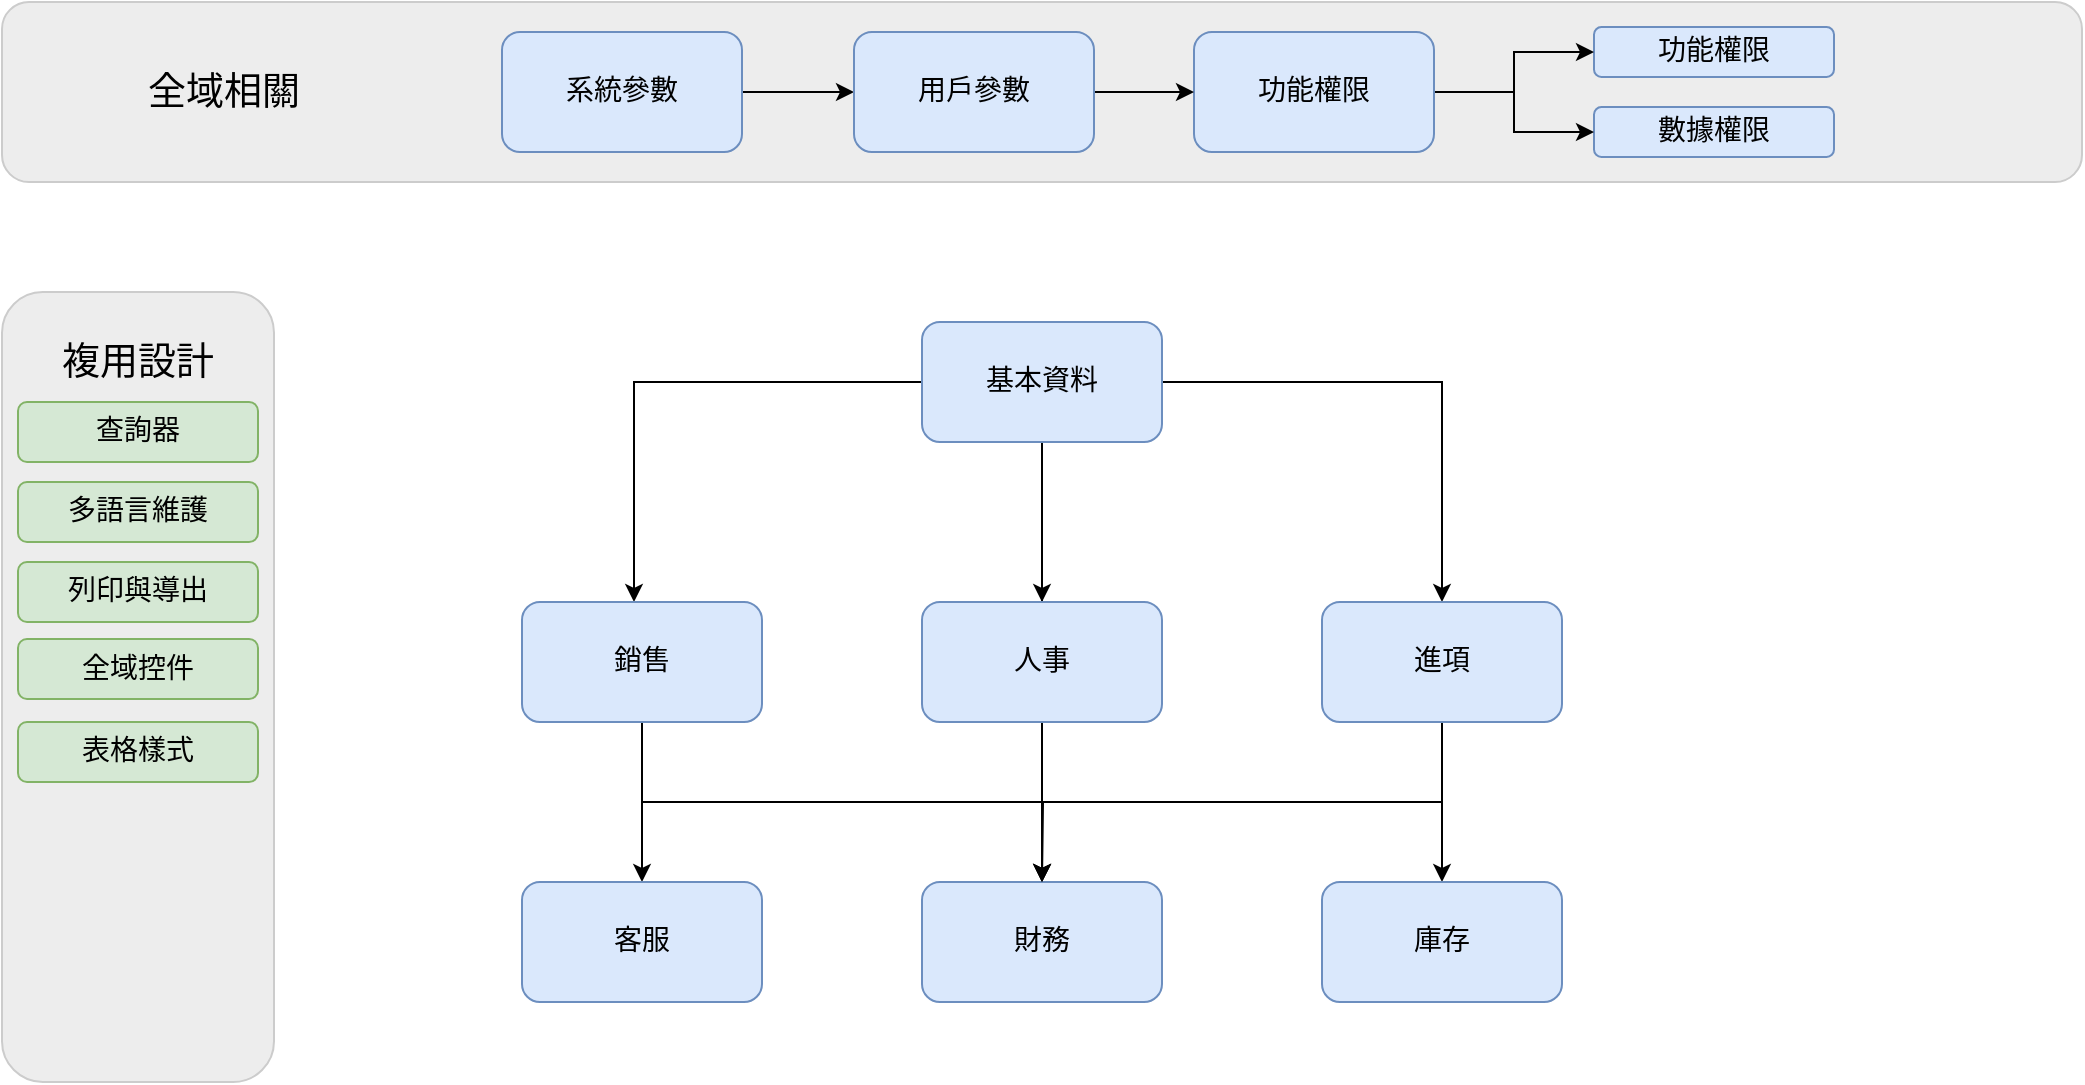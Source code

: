 <mxfile version="12.6.7" type="github">
  <diagram id="dHluvIDfJI8eCWZC6_ZO" name="第1頁">
    <mxGraphModel dx="1550" dy="787" grid="1" gridSize="10" guides="1" tooltips="1" connect="1" arrows="1" fold="1" page="1" pageScale="1" pageWidth="1169" pageHeight="827" math="0" shadow="0" extFonts="Noto Sans TC^https://fonts.googleapis.com/css?family=Noto+Sans+TC|Noto Sans^https://fonts.googleapis.com/css?family=Noto+Sans|Noto Sans CJK^https://fonts.googleapis.com/css?family=Noto+Sans+CJK">
      <root>
        <mxCell id="0"/>
        <mxCell id="1" parent="0"/>
        <mxCell id="jrHpdS6Ge3ZfMJk4U6v5-38" value="" style="rounded=1;whiteSpace=wrap;html=1;labelBackgroundColor=none;strokeColor=#CCCCCC;fillColor=#EDEDED;fontFamily=Noto Sans CJK;" vertex="1" parent="1">
          <mxGeometry x="64" y="225" width="136" height="395" as="geometry"/>
        </mxCell>
        <mxCell id="jrHpdS6Ge3ZfMJk4U6v5-21" value="" style="edgeStyle=orthogonalEdgeStyle;rounded=0;orthogonalLoop=1;jettySize=auto;html=1;fontFamily=Noto Sans TC;fontSize=14;" edge="1" parent="1" source="jrHpdS6Ge3ZfMJk4U6v5-1" target="jrHpdS6Ge3ZfMJk4U6v5-20">
          <mxGeometry relative="1" as="geometry">
            <Array as="points">
              <mxPoint x="380" y="270"/>
            </Array>
          </mxGeometry>
        </mxCell>
        <mxCell id="jrHpdS6Ge3ZfMJk4U6v5-23" value="" style="edgeStyle=orthogonalEdgeStyle;rounded=0;orthogonalLoop=1;jettySize=auto;html=1;fontFamily=Noto Sans TC;fontSize=14;" edge="1" parent="1" source="jrHpdS6Ge3ZfMJk4U6v5-1" target="jrHpdS6Ge3ZfMJk4U6v5-22">
          <mxGeometry relative="1" as="geometry"/>
        </mxCell>
        <mxCell id="jrHpdS6Ge3ZfMJk4U6v5-25" value="" style="edgeStyle=orthogonalEdgeStyle;rounded=0;orthogonalLoop=1;jettySize=auto;html=1;fontFamily=Noto Sans TC;fontSize=14;" edge="1" parent="1" source="jrHpdS6Ge3ZfMJk4U6v5-1" target="jrHpdS6Ge3ZfMJk4U6v5-24">
          <mxGeometry relative="1" as="geometry"/>
        </mxCell>
        <mxCell id="jrHpdS6Ge3ZfMJk4U6v5-32" value="" style="edgeStyle=orthogonalEdgeStyle;rounded=0;orthogonalLoop=1;jettySize=auto;html=1;fontFamily=Noto Sans TC;fontSize=14;" edge="1" parent="1" source="jrHpdS6Ge3ZfMJk4U6v5-1" target="jrHpdS6Ge3ZfMJk4U6v5-31">
          <mxGeometry relative="1" as="geometry"/>
        </mxCell>
        <mxCell id="jrHpdS6Ge3ZfMJk4U6v5-1" value="基本資料" style="rounded=1;whiteSpace=wrap;html=1;fillColor=#dae8fc;strokeColor=#6c8ebf;fontFamily=Noto Sans TC;fontSize=14;" vertex="1" parent="1">
          <mxGeometry x="524" y="240" width="120" height="60" as="geometry"/>
        </mxCell>
        <mxCell id="jrHpdS6Ge3ZfMJk4U6v5-31" value="人事" style="rounded=1;whiteSpace=wrap;html=1;fillColor=#dae8fc;strokeColor=#6c8ebf;fontFamily=Noto Sans TC;fontSize=14;" vertex="1" parent="1">
          <mxGeometry x="524" y="380" width="120" height="60" as="geometry"/>
        </mxCell>
        <mxCell id="jrHpdS6Ge3ZfMJk4U6v5-24" value="財務" style="rounded=1;whiteSpace=wrap;html=1;fillColor=#dae8fc;strokeColor=#6c8ebf;fontFamily=Noto Sans TC;fontSize=14;" vertex="1" parent="1">
          <mxGeometry x="524" y="520" width="120" height="60" as="geometry"/>
        </mxCell>
        <mxCell id="jrHpdS6Ge3ZfMJk4U6v5-34" value="" style="edgeStyle=orthogonalEdgeStyle;rounded=0;orthogonalLoop=1;jettySize=auto;html=1;fontFamily=Noto Sans TC;fontSize=14;" edge="1" parent="1" source="jrHpdS6Ge3ZfMJk4U6v5-22" target="jrHpdS6Ge3ZfMJk4U6v5-33">
          <mxGeometry relative="1" as="geometry"/>
        </mxCell>
        <mxCell id="jrHpdS6Ge3ZfMJk4U6v5-37" style="edgeStyle=orthogonalEdgeStyle;rounded=0;orthogonalLoop=1;jettySize=auto;html=1;exitX=0.5;exitY=1;exitDx=0;exitDy=0;fontFamily=Noto Sans TC;fontSize=14;" edge="1" parent="1" source="jrHpdS6Ge3ZfMJk4U6v5-22">
          <mxGeometry relative="1" as="geometry">
            <mxPoint x="584" y="520" as="targetPoint"/>
          </mxGeometry>
        </mxCell>
        <mxCell id="jrHpdS6Ge3ZfMJk4U6v5-22" value="進項" style="rounded=1;whiteSpace=wrap;html=1;fillColor=#dae8fc;strokeColor=#6c8ebf;fontFamily=Noto Sans TC;fontSize=14;" vertex="1" parent="1">
          <mxGeometry x="724" y="380" width="120" height="60" as="geometry"/>
        </mxCell>
        <mxCell id="jrHpdS6Ge3ZfMJk4U6v5-33" value="庫存" style="rounded=1;whiteSpace=wrap;html=1;fillColor=#dae8fc;strokeColor=#6c8ebf;fontFamily=Noto Sans TC;fontSize=14;" vertex="1" parent="1">
          <mxGeometry x="724" y="520" width="120" height="60" as="geometry"/>
        </mxCell>
        <mxCell id="jrHpdS6Ge3ZfMJk4U6v5-28" value="" style="edgeStyle=orthogonalEdgeStyle;rounded=0;orthogonalLoop=1;jettySize=auto;html=1;fontFamily=Noto Sans TC;fontSize=14;" edge="1" parent="1" source="jrHpdS6Ge3ZfMJk4U6v5-20" target="jrHpdS6Ge3ZfMJk4U6v5-27">
          <mxGeometry relative="1" as="geometry"/>
        </mxCell>
        <mxCell id="jrHpdS6Ge3ZfMJk4U6v5-35" style="edgeStyle=orthogonalEdgeStyle;rounded=0;orthogonalLoop=1;jettySize=auto;html=1;exitX=0.5;exitY=1;exitDx=0;exitDy=0;entryX=0.5;entryY=0;entryDx=0;entryDy=0;fontFamily=Noto Sans TC;fontSize=14;" edge="1" parent="1" source="jrHpdS6Ge3ZfMJk4U6v5-20" target="jrHpdS6Ge3ZfMJk4U6v5-24">
          <mxGeometry relative="1" as="geometry"/>
        </mxCell>
        <mxCell id="jrHpdS6Ge3ZfMJk4U6v5-20" value="銷售" style="rounded=1;whiteSpace=wrap;html=1;fillColor=#dae8fc;strokeColor=#6c8ebf;fontFamily=Noto Sans TC;fontSize=14;" vertex="1" parent="1">
          <mxGeometry x="324" y="380" width="120" height="60" as="geometry"/>
        </mxCell>
        <mxCell id="jrHpdS6Ge3ZfMJk4U6v5-40" value="查詢器" style="rounded=1;whiteSpace=wrap;html=1;fillColor=#d5e8d4;strokeColor=#82b366;fontFamily=Noto Sans TC;fontSize=14;" vertex="1" parent="1">
          <mxGeometry x="72" y="280" width="120" height="30" as="geometry"/>
        </mxCell>
        <mxCell id="jrHpdS6Ge3ZfMJk4U6v5-27" value="客服" style="rounded=1;whiteSpace=wrap;html=1;fillColor=#dae8fc;strokeColor=#6c8ebf;fontFamily=Noto Sans TC;fontSize=14;" vertex="1" parent="1">
          <mxGeometry x="324" y="520" width="120" height="60" as="geometry"/>
        </mxCell>
        <mxCell id="jrHpdS6Ge3ZfMJk4U6v5-26" value="" style="group" vertex="1" connectable="0" parent="1">
          <mxGeometry x="154" y="80" width="950" height="90" as="geometry"/>
        </mxCell>
        <mxCell id="jrHpdS6Ge3ZfMJk4U6v5-17" value="c" style="rounded=1;whiteSpace=wrap;html=1;labelBackgroundColor=none;strokeColor=#CCCCCC;fillColor=#EDEDED;fontFamily=Noto Sans CJK;" vertex="1" parent="jrHpdS6Ge3ZfMJk4U6v5-26">
          <mxGeometry x="-90" width="1040" height="90" as="geometry"/>
        </mxCell>
        <mxCell id="jrHpdS6Ge3ZfMJk4U6v5-52" value="" style="edgeStyle=orthogonalEdgeStyle;rounded=0;orthogonalLoop=1;jettySize=auto;html=1;fontFamily=Noto Sans TC;fontSize=14;" edge="1" parent="jrHpdS6Ge3ZfMJk4U6v5-26" source="jrHpdS6Ge3ZfMJk4U6v5-6" target="jrHpdS6Ge3ZfMJk4U6v5-19">
          <mxGeometry relative="1" as="geometry"/>
        </mxCell>
        <mxCell id="jrHpdS6Ge3ZfMJk4U6v5-6" value="系統參數" style="rounded=1;whiteSpace=wrap;html=1;fillColor=#dae8fc;strokeColor=#6c8ebf;fontFamily=Noto Sans TC;fontSize=14;" vertex="1" parent="jrHpdS6Ge3ZfMJk4U6v5-26">
          <mxGeometry x="160" y="15" width="120" height="60" as="geometry"/>
        </mxCell>
        <mxCell id="jrHpdS6Ge3ZfMJk4U6v5-10" value="功能權限" style="rounded=1;whiteSpace=wrap;html=1;fillColor=#dae8fc;strokeColor=#6c8ebf;fontFamily=Noto Sans TC;fontSize=14;" vertex="1" parent="jrHpdS6Ge3ZfMJk4U6v5-26">
          <mxGeometry x="706" y="12.5" width="120" height="25" as="geometry"/>
        </mxCell>
        <mxCell id="jrHpdS6Ge3ZfMJk4U6v5-48" value="數據權限" style="rounded=1;whiteSpace=wrap;html=1;fillColor=#dae8fc;strokeColor=#6c8ebf;fontFamily=Noto Sans TC;fontSize=14;" vertex="1" parent="jrHpdS6Ge3ZfMJk4U6v5-26">
          <mxGeometry x="706" y="52.5" width="120" height="25" as="geometry"/>
        </mxCell>
        <mxCell id="jrHpdS6Ge3ZfMJk4U6v5-47" value="" style="edgeStyle=orthogonalEdgeStyle;rounded=0;orthogonalLoop=1;jettySize=auto;html=1;fontFamily=Noto Sans TC;fontSize=14;" edge="1" parent="jrHpdS6Ge3ZfMJk4U6v5-26" source="jrHpdS6Ge3ZfMJk4U6v5-45" target="jrHpdS6Ge3ZfMJk4U6v5-10">
          <mxGeometry relative="1" as="geometry"/>
        </mxCell>
        <mxCell id="jrHpdS6Ge3ZfMJk4U6v5-50" style="edgeStyle=orthogonalEdgeStyle;rounded=0;orthogonalLoop=1;jettySize=auto;html=1;exitX=1;exitY=0.5;exitDx=0;exitDy=0;fontFamily=Noto Sans TC;fontSize=14;" edge="1" parent="jrHpdS6Ge3ZfMJk4U6v5-26" source="jrHpdS6Ge3ZfMJk4U6v5-45" target="jrHpdS6Ge3ZfMJk4U6v5-48">
          <mxGeometry relative="1" as="geometry"/>
        </mxCell>
        <mxCell id="jrHpdS6Ge3ZfMJk4U6v5-45" value="功能權限" style="rounded=1;whiteSpace=wrap;html=1;fillColor=#dae8fc;strokeColor=#6c8ebf;fontFamily=Noto Sans TC;fontSize=14;" vertex="1" parent="jrHpdS6Ge3ZfMJk4U6v5-26">
          <mxGeometry x="506" y="15" width="120" height="60" as="geometry"/>
        </mxCell>
        <mxCell id="jrHpdS6Ge3ZfMJk4U6v5-18" value="全域相關" style="text;html=1;strokeColor=none;fillColor=none;align=center;verticalAlign=middle;whiteSpace=wrap;rounded=0;fontSize=19;fontFamily=Noto Sans TC;" vertex="1" parent="jrHpdS6Ge3ZfMJk4U6v5-26">
          <mxGeometry x="-24" y="35" width="90" height="20" as="geometry"/>
        </mxCell>
        <mxCell id="jrHpdS6Ge3ZfMJk4U6v5-51" value="" style="edgeStyle=orthogonalEdgeStyle;rounded=0;orthogonalLoop=1;jettySize=auto;html=1;fontFamily=Noto Sans TC;fontSize=14;" edge="1" parent="jrHpdS6Ge3ZfMJk4U6v5-26" source="jrHpdS6Ge3ZfMJk4U6v5-19" target="jrHpdS6Ge3ZfMJk4U6v5-45">
          <mxGeometry relative="1" as="geometry"/>
        </mxCell>
        <mxCell id="jrHpdS6Ge3ZfMJk4U6v5-19" value="用戶參數" style="rounded=1;whiteSpace=wrap;html=1;fillColor=#dae8fc;strokeColor=#6c8ebf;fontFamily=Noto Sans TC;fontSize=14;" vertex="1" parent="jrHpdS6Ge3ZfMJk4U6v5-26">
          <mxGeometry x="336" y="15" width="120" height="60" as="geometry"/>
        </mxCell>
        <mxCell id="jrHpdS6Ge3ZfMJk4U6v5-39" value="複用設計" style="text;html=1;strokeColor=none;fillColor=none;align=center;verticalAlign=middle;whiteSpace=wrap;rounded=0;fontSize=19;fontFamily=Noto Sans TC;" vertex="1" parent="1">
          <mxGeometry x="87" y="250" width="90" height="20" as="geometry"/>
        </mxCell>
        <mxCell id="jrHpdS6Ge3ZfMJk4U6v5-42" value="多語言維護" style="rounded=1;whiteSpace=wrap;html=1;fillColor=#d5e8d4;strokeColor=#82b366;fontFamily=Noto Sans TC;fontSize=14;" vertex="1" parent="1">
          <mxGeometry x="72" y="320" width="120" height="30" as="geometry"/>
        </mxCell>
        <mxCell id="jrHpdS6Ge3ZfMJk4U6v5-43" value="列印與導出" style="rounded=1;whiteSpace=wrap;html=1;fillColor=#d5e8d4;strokeColor=#82b366;fontFamily=Noto Sans TC;fontSize=14;" vertex="1" parent="1">
          <mxGeometry x="72" y="360" width="120" height="30" as="geometry"/>
        </mxCell>
        <mxCell id="jrHpdS6Ge3ZfMJk4U6v5-44" value="全域控件" style="rounded=1;whiteSpace=wrap;html=1;fillColor=#d5e8d4;strokeColor=#82b366;fontFamily=Noto Sans TC;fontSize=14;" vertex="1" parent="1">
          <mxGeometry x="72" y="398.5" width="120" height="30" as="geometry"/>
        </mxCell>
        <mxCell id="jrHpdS6Ge3ZfMJk4U6v5-53" value="表格樣式" style="rounded=1;whiteSpace=wrap;html=1;fillColor=#d5e8d4;strokeColor=#82b366;fontFamily=Noto Sans TC;fontSize=14;" vertex="1" parent="1">
          <mxGeometry x="72" y="440" width="120" height="30" as="geometry"/>
        </mxCell>
      </root>
    </mxGraphModel>
  </diagram>
</mxfile>

